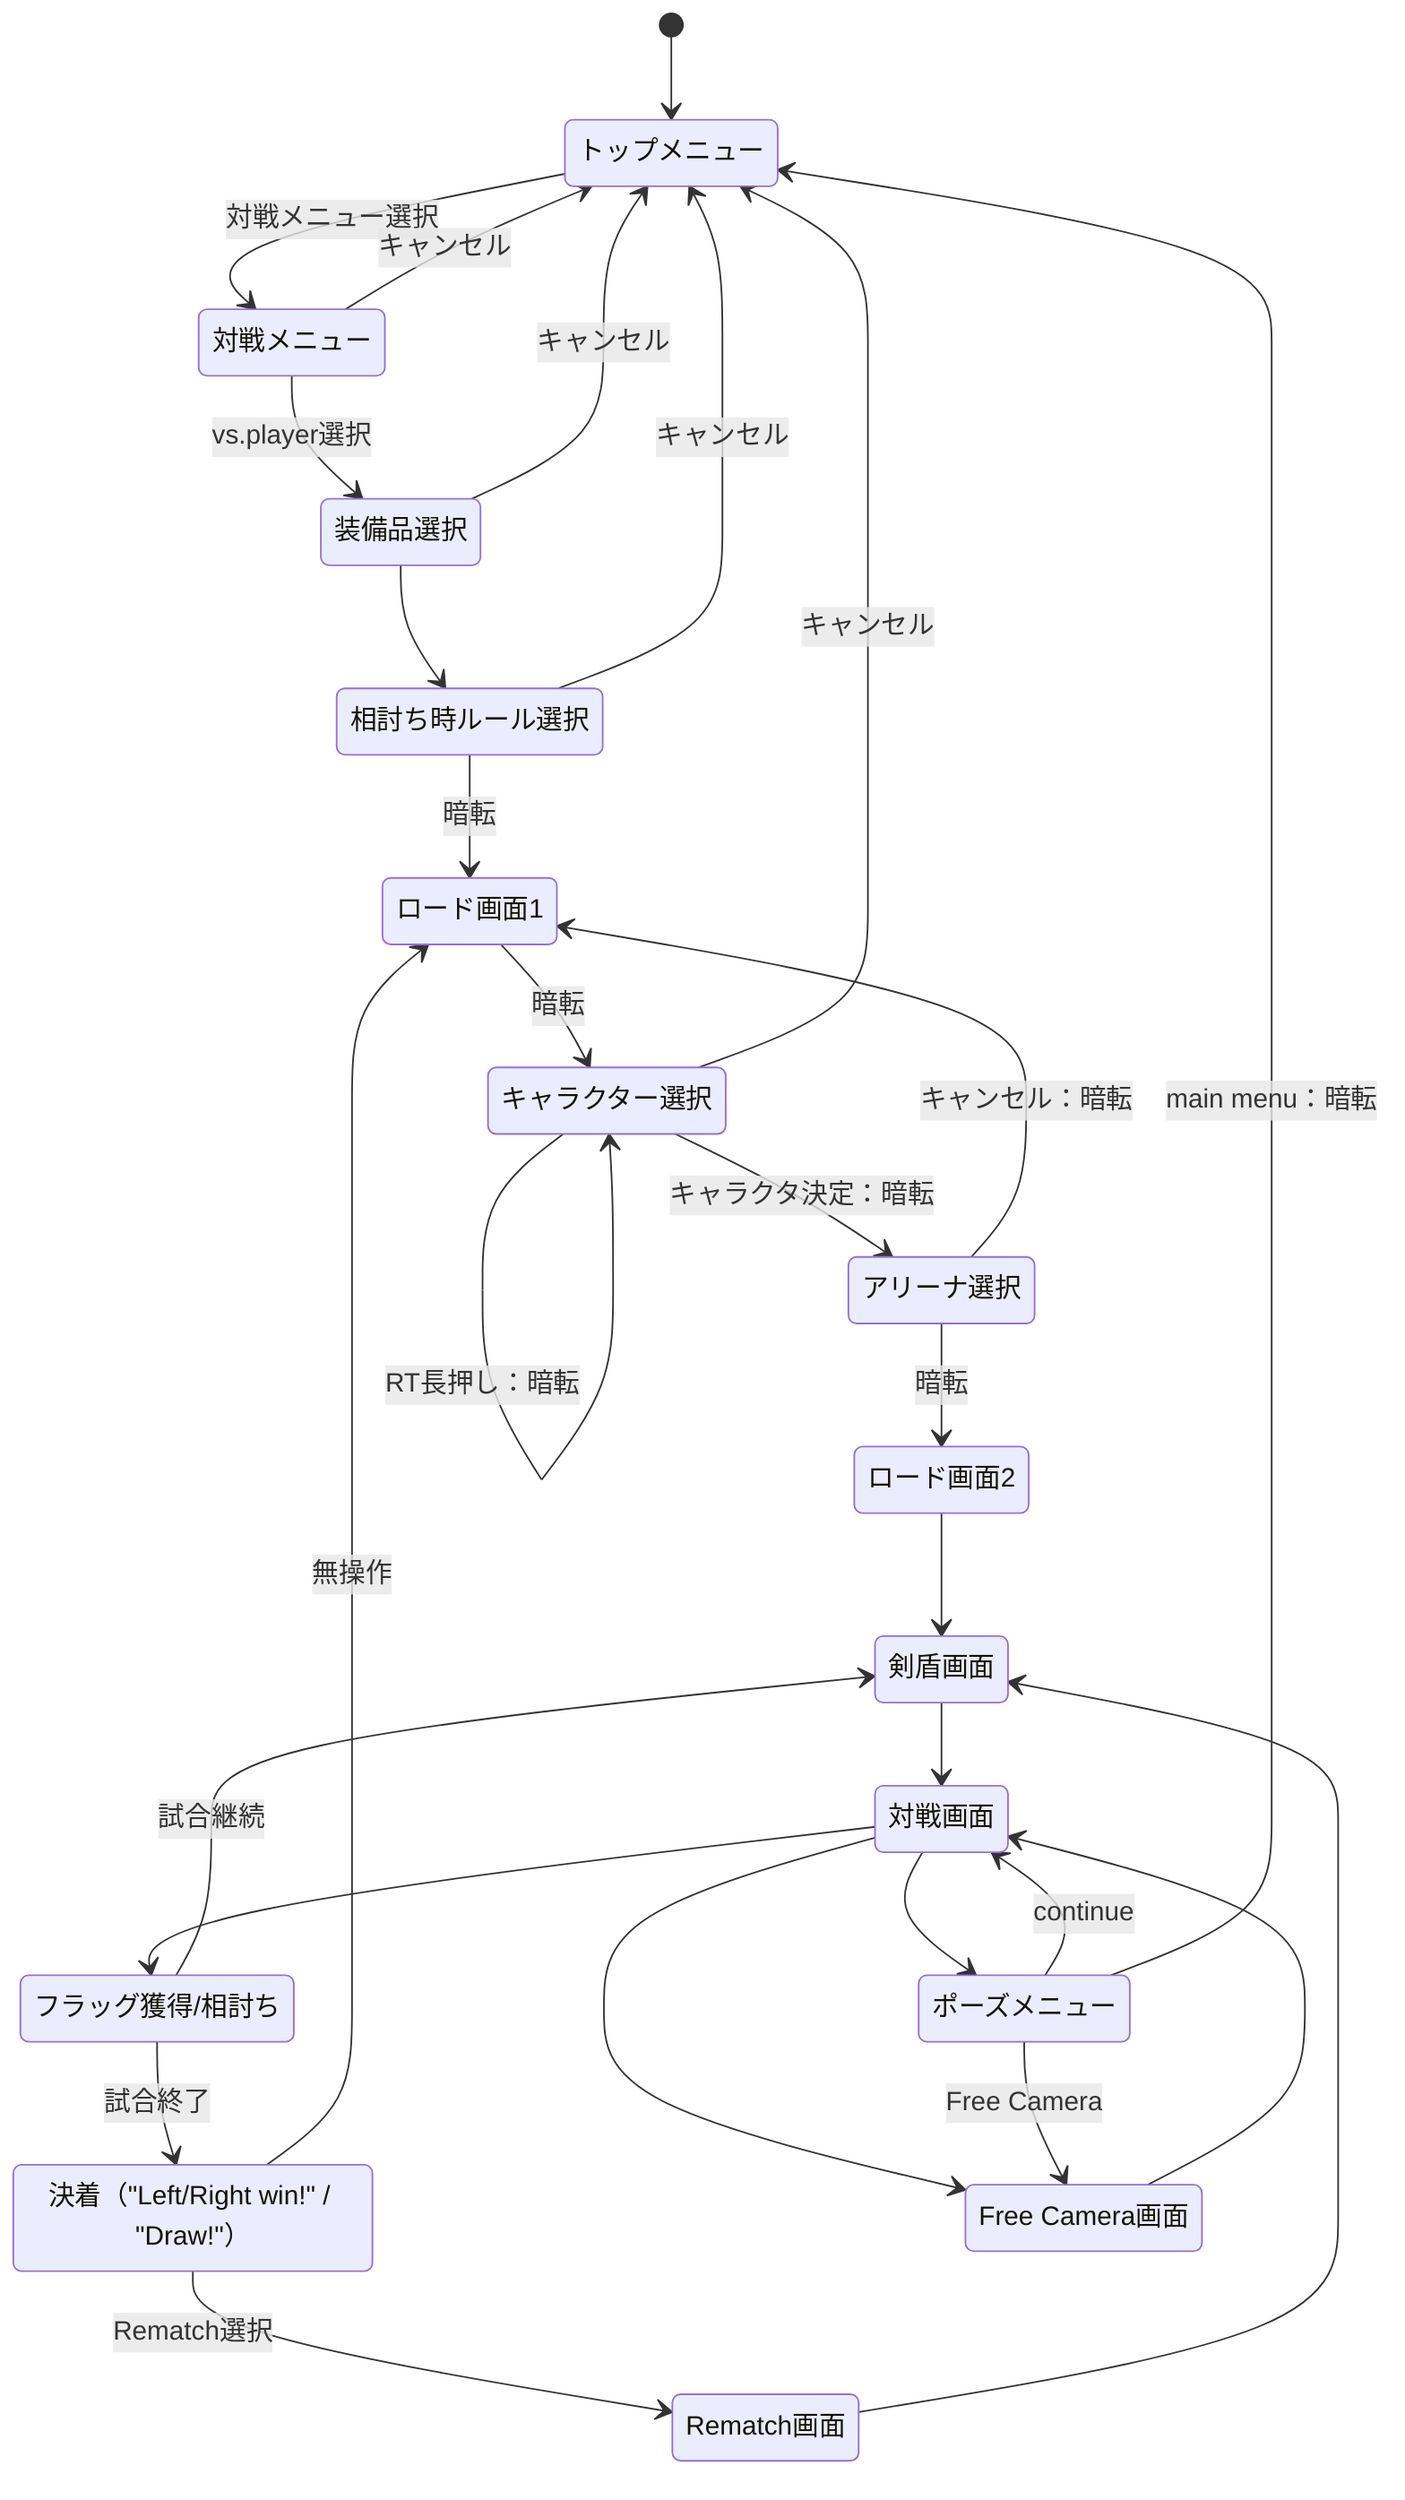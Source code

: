 %% Hellish Quart 対人戦時の画面遷移図
stateDiagram-v2
    m1: トップメニュー
    m2: 対戦メニュー
    s2: 装備品選択
    s3: 相討ち時ルール選択
    s4: キャラクター選択
    s6: アリーナ選択
    L1: ロード画面1
    L2: ロード画面2
    L3: 剣盾画面
    b1: 対戦画面
    b2: フラッグ獲得/相討ち
    b3: 決着（"Left/Right win!" / "Draw!"）
    b4: Rematch画面
    p1: ポーズメニュー
    f1: Free Camera画面

    [*] --> m1
    m1 --> m2 : 対戦メニュー選択
    m2 --> m1 : キャンセル
    m2 --> s2 : vs.player選択
    s2 --> s3
    s2 --> m1 : キャンセル
    s3 --> L1 : 暗転
    L1 --> s4 : 暗転
    s3 --> m1 : キャンセル
    s4 --> s6 : キャラクタ決定：暗転
    s4 --> m1 : キャンセル
    s4 --> s4 : RT長押し：暗転
    s6 --> L1 : キャンセル：暗転
    s6 --> L2 : 暗転
    L2 --> L3
    L3 --> b1
    b1 --> p1
    p1 --> b1 : continue
    p1 --> m1 : main menu：暗転
    b1 --> f1
    p1 --> f1 : Free Camera
    f1 --> b1
    b1 --> b2
    b2 --> b3 : 試合終了
    b2 --> L3 : 試合継続
    b3 --> L1 : 無操作
    b3 --> b4 : Rematch選択
    b4 --> L3